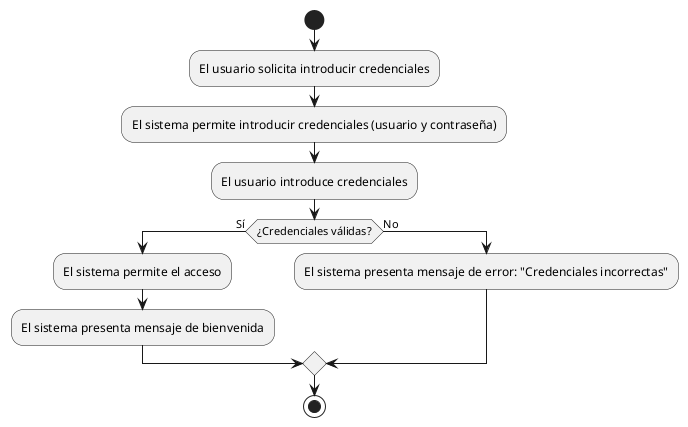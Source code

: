 @startuml
start
:El usuario solicita introducir credenciales;
:El sistema permite introducir credenciales (usuario y contraseña);
:El usuario introduce credenciales;
if (¿Credenciales válidas?) then (Sí)
  :El sistema permite el acceso;
  :El sistema presenta mensaje de bienvenida;
else (No)
  :El sistema presenta mensaje de error: "Credenciales incorrectas";
endif
stop
@enduml